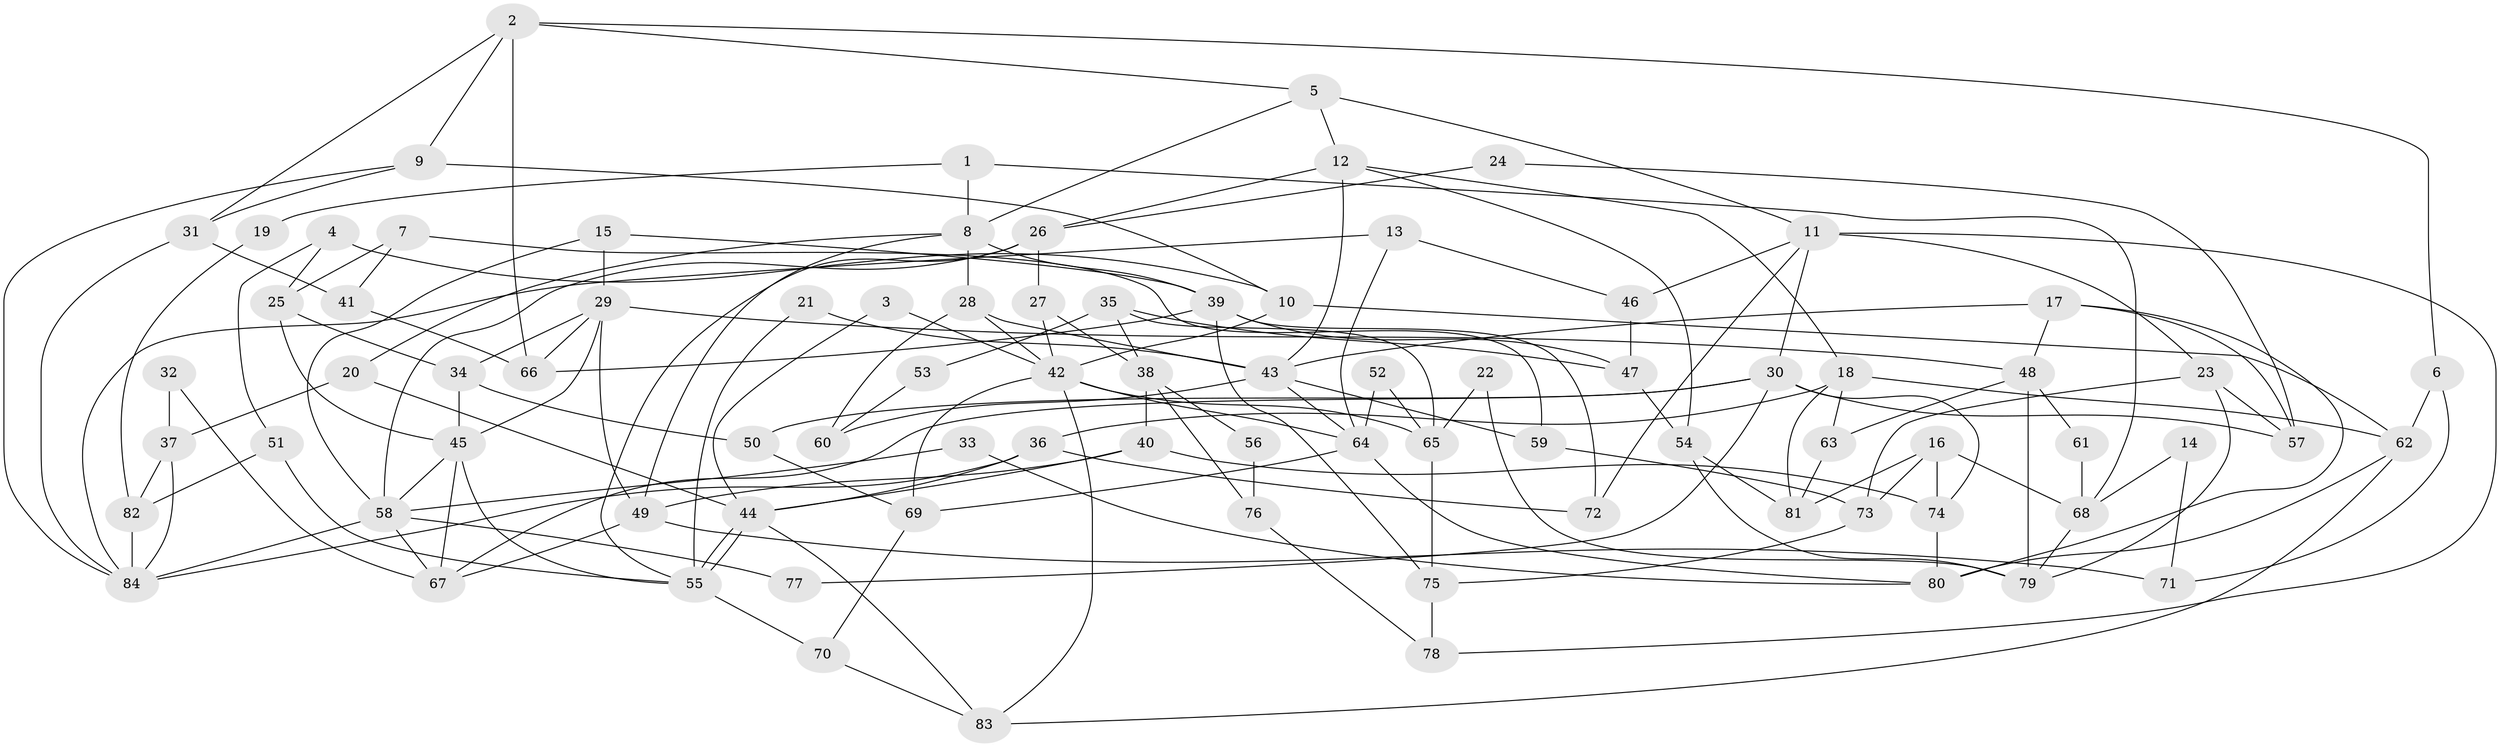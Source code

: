 // coarse degree distribution, {3: 0.14545454545454545, 5: 0.10909090909090909, 2: 0.16363636363636364, 7: 0.14545454545454545, 4: 0.23636363636363636, 9: 0.07272727272727272, 6: 0.10909090909090909, 8: 0.01818181818181818}
// Generated by graph-tools (version 1.1) at 2025/52/02/27/25 19:52:02]
// undirected, 84 vertices, 168 edges
graph export_dot {
graph [start="1"]
  node [color=gray90,style=filled];
  1;
  2;
  3;
  4;
  5;
  6;
  7;
  8;
  9;
  10;
  11;
  12;
  13;
  14;
  15;
  16;
  17;
  18;
  19;
  20;
  21;
  22;
  23;
  24;
  25;
  26;
  27;
  28;
  29;
  30;
  31;
  32;
  33;
  34;
  35;
  36;
  37;
  38;
  39;
  40;
  41;
  42;
  43;
  44;
  45;
  46;
  47;
  48;
  49;
  50;
  51;
  52;
  53;
  54;
  55;
  56;
  57;
  58;
  59;
  60;
  61;
  62;
  63;
  64;
  65;
  66;
  67;
  68;
  69;
  70;
  71;
  72;
  73;
  74;
  75;
  76;
  77;
  78;
  79;
  80;
  81;
  82;
  83;
  84;
  1 -- 68;
  1 -- 8;
  1 -- 19;
  2 -- 5;
  2 -- 31;
  2 -- 6;
  2 -- 9;
  2 -- 66;
  3 -- 44;
  3 -- 42;
  4 -- 10;
  4 -- 25;
  4 -- 51;
  5 -- 8;
  5 -- 11;
  5 -- 12;
  6 -- 62;
  6 -- 71;
  7 -- 25;
  7 -- 41;
  7 -- 59;
  8 -- 49;
  8 -- 39;
  8 -- 20;
  8 -- 28;
  9 -- 84;
  9 -- 10;
  9 -- 31;
  10 -- 42;
  10 -- 62;
  11 -- 46;
  11 -- 30;
  11 -- 23;
  11 -- 72;
  11 -- 78;
  12 -- 18;
  12 -- 26;
  12 -- 43;
  12 -- 54;
  13 -- 64;
  13 -- 84;
  13 -- 46;
  14 -- 71;
  14 -- 68;
  15 -- 29;
  15 -- 58;
  15 -- 39;
  16 -- 81;
  16 -- 74;
  16 -- 68;
  16 -- 73;
  17 -- 57;
  17 -- 43;
  17 -- 48;
  17 -- 80;
  18 -- 63;
  18 -- 36;
  18 -- 62;
  18 -- 81;
  19 -- 82;
  20 -- 44;
  20 -- 37;
  21 -- 55;
  21 -- 43;
  22 -- 65;
  22 -- 79;
  23 -- 73;
  23 -- 57;
  23 -- 79;
  24 -- 57;
  24 -- 26;
  25 -- 45;
  25 -- 34;
  26 -- 55;
  26 -- 27;
  26 -- 58;
  27 -- 42;
  27 -- 38;
  28 -- 42;
  28 -- 43;
  28 -- 60;
  29 -- 45;
  29 -- 66;
  29 -- 34;
  29 -- 48;
  29 -- 49;
  30 -- 67;
  30 -- 74;
  30 -- 50;
  30 -- 57;
  30 -- 77;
  31 -- 84;
  31 -- 41;
  32 -- 67;
  32 -- 37;
  33 -- 58;
  33 -- 80;
  34 -- 50;
  34 -- 45;
  35 -- 38;
  35 -- 47;
  35 -- 53;
  35 -- 65;
  36 -- 72;
  36 -- 44;
  36 -- 84;
  37 -- 82;
  37 -- 84;
  38 -- 40;
  38 -- 56;
  38 -- 76;
  39 -- 75;
  39 -- 47;
  39 -- 66;
  39 -- 72;
  40 -- 44;
  40 -- 49;
  40 -- 74;
  41 -- 66;
  42 -- 69;
  42 -- 64;
  42 -- 65;
  42 -- 83;
  43 -- 59;
  43 -- 60;
  43 -- 64;
  44 -- 55;
  44 -- 55;
  44 -- 83;
  45 -- 58;
  45 -- 55;
  45 -- 67;
  46 -- 47;
  47 -- 54;
  48 -- 61;
  48 -- 63;
  48 -- 79;
  49 -- 67;
  49 -- 71;
  50 -- 69;
  51 -- 55;
  51 -- 82;
  52 -- 65;
  52 -- 64;
  53 -- 60;
  54 -- 79;
  54 -- 81;
  55 -- 70;
  56 -- 76;
  58 -- 84;
  58 -- 67;
  58 -- 77;
  59 -- 73;
  61 -- 68;
  62 -- 80;
  62 -- 83;
  63 -- 81;
  64 -- 80;
  64 -- 69;
  65 -- 75;
  68 -- 79;
  69 -- 70;
  70 -- 83;
  73 -- 75;
  74 -- 80;
  75 -- 78;
  76 -- 78;
  82 -- 84;
}
